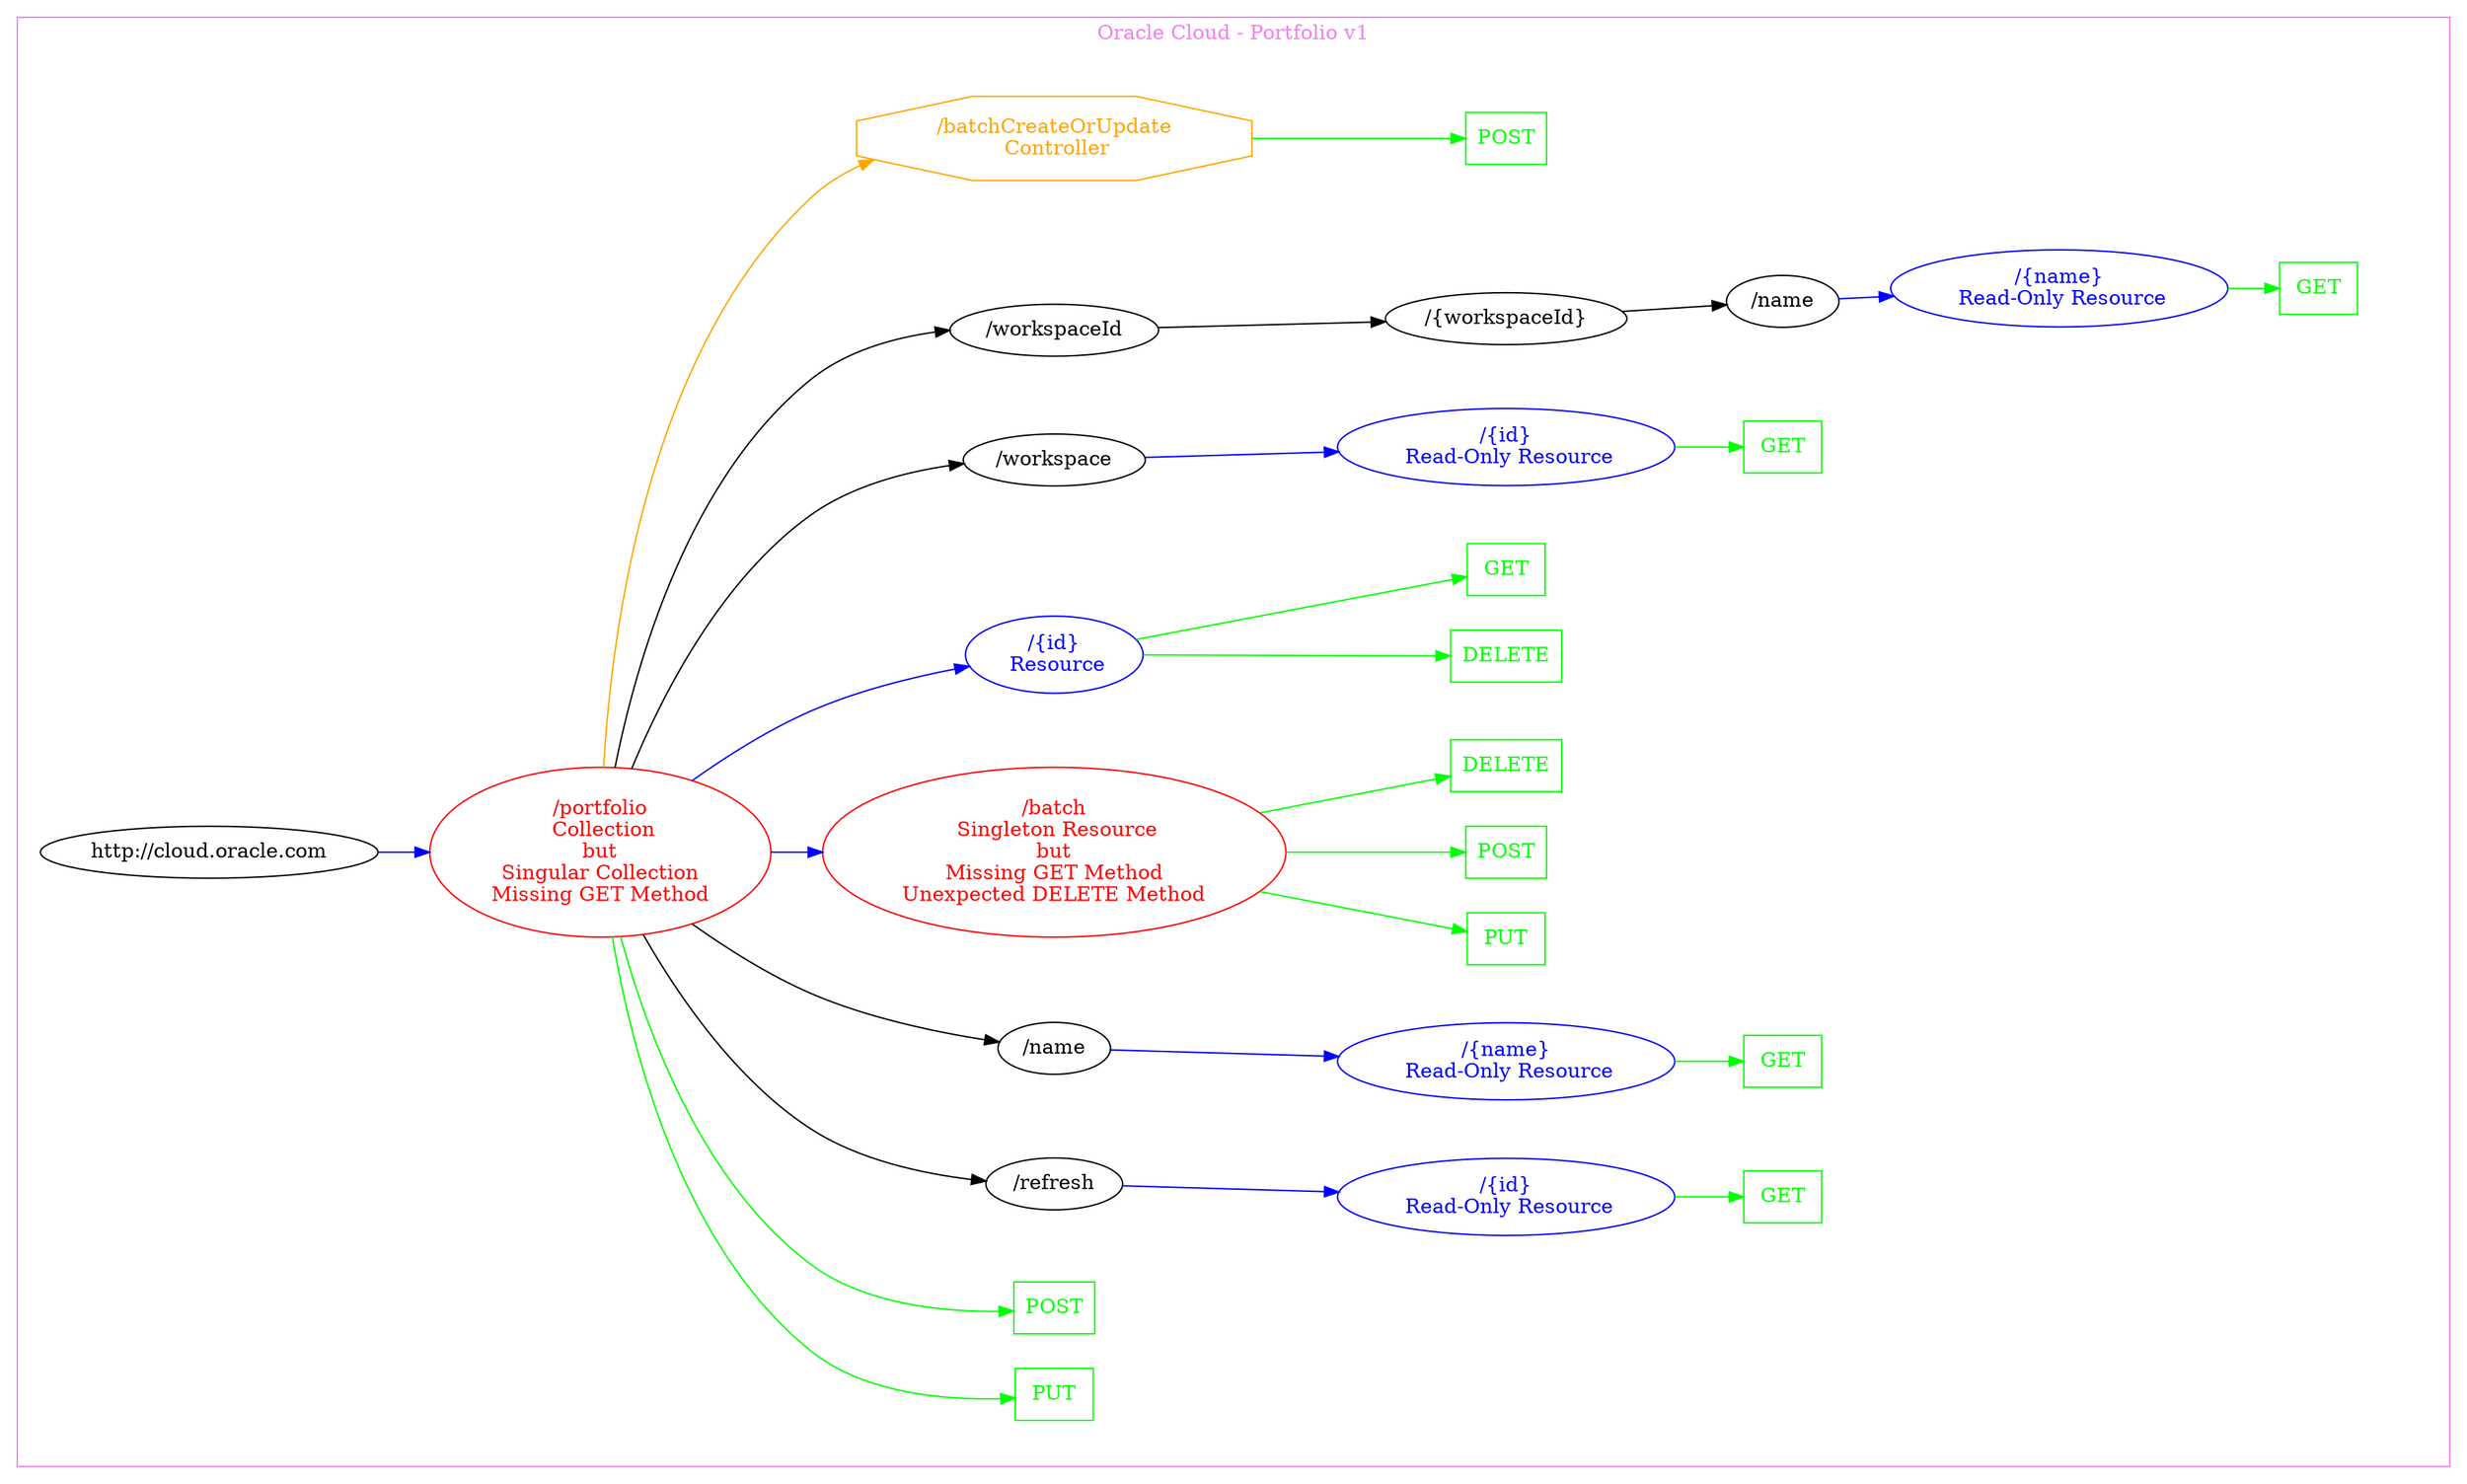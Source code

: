 digraph Cloud_Computing_REST_API {
rankdir="LR";
subgraph cluster_0 {
label="Oracle Cloud - Portfolio v1"
color=violet
fontcolor=violet
subgraph cluster_1 {
label=""
color=white
fontcolor=white
node1 [label="http://cloud.oracle.com", shape="ellipse", color="black", fontcolor="black"]
node1 -> node2 [color="blue", fontcolor="blue"]
subgraph cluster_2 {
label=""
color=white
fontcolor=white
node2 [label="/portfolio\n Collection\nbut\nSingular Collection\nMissing GET Method", shape="ellipse", color="red", fontcolor="red"]
node2 -> node3 [color="green", fontcolor="green"]
subgraph cluster_3 {
label=""
color=white
fontcolor=white
node3 [label="PUT", shape="box", color="green", fontcolor="green"]
}
node2 -> node4 [color="green", fontcolor="green"]
subgraph cluster_4 {
label=""
color=white
fontcolor=white
node4 [label="POST", shape="box", color="green", fontcolor="green"]
}
node2 -> node5 [color="black", fontcolor="black"]
subgraph cluster_5 {
label=""
color=white
fontcolor=white
node5 [label="/refresh", shape="ellipse", color="black", fontcolor="black"]
node5 -> node6 [color="blue", fontcolor="blue"]
subgraph cluster_6 {
label=""
color=white
fontcolor=white
node6 [label="/{id}\n Read-Only Resource", shape="ellipse", color="blue", fontcolor="blue"]
node6 -> node7 [color="green", fontcolor="green"]
subgraph cluster_7 {
label=""
color=white
fontcolor=white
node7 [label="GET", shape="box", color="green", fontcolor="green"]
}
}
}
node2 -> node8 [color="black", fontcolor="black"]
subgraph cluster_8 {
label=""
color=white
fontcolor=white
node8 [label="/name", shape="ellipse", color="black", fontcolor="black"]
node8 -> node9 [color="blue", fontcolor="blue"]
subgraph cluster_9 {
label=""
color=white
fontcolor=white
node9 [label="/{name}\n Read-Only Resource", shape="ellipse", color="blue", fontcolor="blue"]
node9 -> node10 [color="green", fontcolor="green"]
subgraph cluster_10 {
label=""
color=white
fontcolor=white
node10 [label="GET", shape="box", color="green", fontcolor="green"]
}
}
}
node2 -> node11 [color="blue", fontcolor="blue"]
subgraph cluster_11 {
label=""
color=white
fontcolor=white
node11 [label="/batch\n Singleton Resource\nbut\nMissing GET Method\nUnexpected DELETE Method", shape="ellipse", color="red", fontcolor="red"]
node11 -> node12 [color="green", fontcolor="green"]
subgraph cluster_12 {
label=""
color=white
fontcolor=white
node12 [label="PUT", shape="box", color="green", fontcolor="green"]
}
node11 -> node13 [color="green", fontcolor="green"]
subgraph cluster_13 {
label=""
color=white
fontcolor=white
node13 [label="POST", shape="box", color="green", fontcolor="green"]
}
node11 -> node14 [color="green", fontcolor="green"]
subgraph cluster_14 {
label=""
color=white
fontcolor=white
node14 [label="DELETE", shape="box", color="green", fontcolor="green"]
}
}
node2 -> node15 [color="blue", fontcolor="blue"]
subgraph cluster_15 {
label=""
color=white
fontcolor=white
node15 [label="/{id}\n Resource", shape="ellipse", color="blue", fontcolor="blue"]
node15 -> node16 [color="green", fontcolor="green"]
subgraph cluster_16 {
label=""
color=white
fontcolor=white
node16 [label="DELETE", shape="box", color="green", fontcolor="green"]
}
node15 -> node17 [color="green", fontcolor="green"]
subgraph cluster_17 {
label=""
color=white
fontcolor=white
node17 [label="GET", shape="box", color="green", fontcolor="green"]
}
}
node2 -> node18 [color="black", fontcolor="black"]
subgraph cluster_18 {
label=""
color=white
fontcolor=white
node18 [label="/workspace", shape="ellipse", color="black", fontcolor="black"]
node18 -> node19 [color="blue", fontcolor="blue"]
subgraph cluster_19 {
label=""
color=white
fontcolor=white
node19 [label="/{id}\n Read-Only Resource", shape="ellipse", color="blue", fontcolor="blue"]
node19 -> node20 [color="green", fontcolor="green"]
subgraph cluster_20 {
label=""
color=white
fontcolor=white
node20 [label="GET", shape="box", color="green", fontcolor="green"]
}
}
}
node2 -> node21 [color="black", fontcolor="black"]
subgraph cluster_21 {
label=""
color=white
fontcolor=white
node21 [label="/workspaceId", shape="ellipse", color="black", fontcolor="black"]
node21 -> node22 [color="black", fontcolor="black"]
subgraph cluster_22 {
label=""
color=white
fontcolor=white
node22 [label="/{workspaceId}", shape="ellipse", color="black", fontcolor="black"]
node22 -> node23 [color="black", fontcolor="black"]
subgraph cluster_23 {
label=""
color=white
fontcolor=white
node23 [label="/name", shape="ellipse", color="black", fontcolor="black"]
node23 -> node24 [color="blue", fontcolor="blue"]
subgraph cluster_24 {
label=""
color=white
fontcolor=white
node24 [label="/{name}\n Read-Only Resource", shape="ellipse", color="blue", fontcolor="blue"]
node24 -> node25 [color="green", fontcolor="green"]
subgraph cluster_25 {
label=""
color=white
fontcolor=white
node25 [label="GET", shape="box", color="green", fontcolor="green"]
}
}
}
}
}
node2 -> node26 [color="orange", fontcolor="orange"]
subgraph cluster_26 {
label=""
color=white
fontcolor=white
node26 [label="/batchCreateOrUpdate\n Controller", shape="octagon", color="orange", fontcolor="orange"]
node26 -> node27 [color="green", fontcolor="green"]
subgraph cluster_27 {
label=""
color=white
fontcolor=white
node27 [label="POST", shape="box", color="green", fontcolor="green"]
}
}
}
}
}
}
